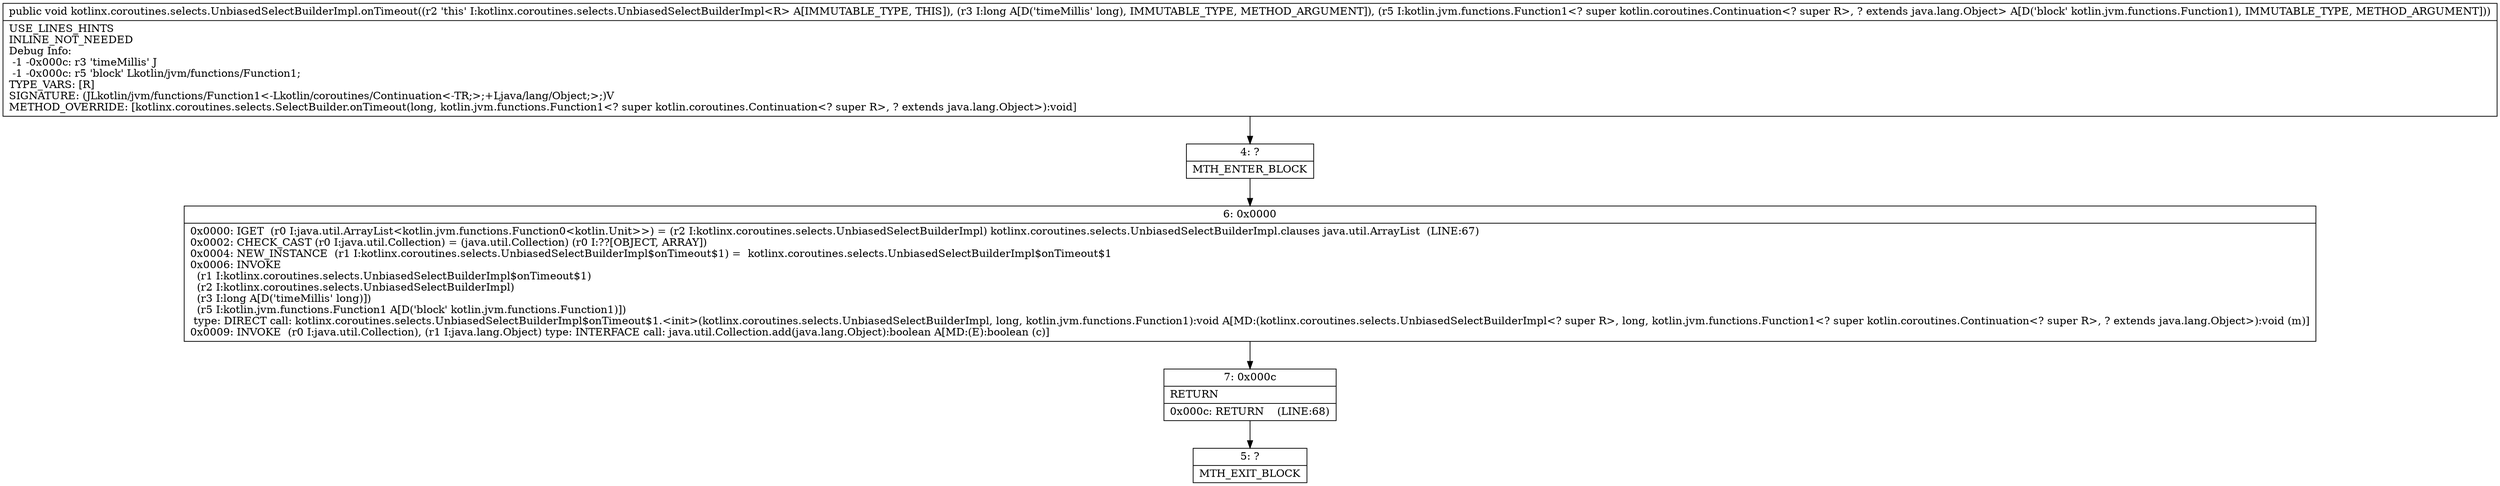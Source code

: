 digraph "CFG forkotlinx.coroutines.selects.UnbiasedSelectBuilderImpl.onTimeout(JLkotlin\/jvm\/functions\/Function1;)V" {
Node_4 [shape=record,label="{4\:\ ?|MTH_ENTER_BLOCK\l}"];
Node_6 [shape=record,label="{6\:\ 0x0000|0x0000: IGET  (r0 I:java.util.ArrayList\<kotlin.jvm.functions.Function0\<kotlin.Unit\>\>) = (r2 I:kotlinx.coroutines.selects.UnbiasedSelectBuilderImpl) kotlinx.coroutines.selects.UnbiasedSelectBuilderImpl.clauses java.util.ArrayList  (LINE:67)\l0x0002: CHECK_CAST (r0 I:java.util.Collection) = (java.util.Collection) (r0 I:??[OBJECT, ARRAY]) \l0x0004: NEW_INSTANCE  (r1 I:kotlinx.coroutines.selects.UnbiasedSelectBuilderImpl$onTimeout$1) =  kotlinx.coroutines.selects.UnbiasedSelectBuilderImpl$onTimeout$1 \l0x0006: INVOKE  \l  (r1 I:kotlinx.coroutines.selects.UnbiasedSelectBuilderImpl$onTimeout$1)\l  (r2 I:kotlinx.coroutines.selects.UnbiasedSelectBuilderImpl)\l  (r3 I:long A[D('timeMillis' long)])\l  (r5 I:kotlin.jvm.functions.Function1 A[D('block' kotlin.jvm.functions.Function1)])\l type: DIRECT call: kotlinx.coroutines.selects.UnbiasedSelectBuilderImpl$onTimeout$1.\<init\>(kotlinx.coroutines.selects.UnbiasedSelectBuilderImpl, long, kotlin.jvm.functions.Function1):void A[MD:(kotlinx.coroutines.selects.UnbiasedSelectBuilderImpl\<? super R\>, long, kotlin.jvm.functions.Function1\<? super kotlin.coroutines.Continuation\<? super R\>, ? extends java.lang.Object\>):void (m)]\l0x0009: INVOKE  (r0 I:java.util.Collection), (r1 I:java.lang.Object) type: INTERFACE call: java.util.Collection.add(java.lang.Object):boolean A[MD:(E):boolean (c)]\l}"];
Node_7 [shape=record,label="{7\:\ 0x000c|RETURN\l|0x000c: RETURN    (LINE:68)\l}"];
Node_5 [shape=record,label="{5\:\ ?|MTH_EXIT_BLOCK\l}"];
MethodNode[shape=record,label="{public void kotlinx.coroutines.selects.UnbiasedSelectBuilderImpl.onTimeout((r2 'this' I:kotlinx.coroutines.selects.UnbiasedSelectBuilderImpl\<R\> A[IMMUTABLE_TYPE, THIS]), (r3 I:long A[D('timeMillis' long), IMMUTABLE_TYPE, METHOD_ARGUMENT]), (r5 I:kotlin.jvm.functions.Function1\<? super kotlin.coroutines.Continuation\<? super R\>, ? extends java.lang.Object\> A[D('block' kotlin.jvm.functions.Function1), IMMUTABLE_TYPE, METHOD_ARGUMENT]))  | USE_LINES_HINTS\lINLINE_NOT_NEEDED\lDebug Info:\l  \-1 \-0x000c: r3 'timeMillis' J\l  \-1 \-0x000c: r5 'block' Lkotlin\/jvm\/functions\/Function1;\lTYPE_VARS: [R]\lSIGNATURE: (JLkotlin\/jvm\/functions\/Function1\<\-Lkotlin\/coroutines\/Continuation\<\-TR;\>;+Ljava\/lang\/Object;\>;)V\lMETHOD_OVERRIDE: [kotlinx.coroutines.selects.SelectBuilder.onTimeout(long, kotlin.jvm.functions.Function1\<? super kotlin.coroutines.Continuation\<? super R\>, ? extends java.lang.Object\>):void]\l}"];
MethodNode -> Node_4;Node_4 -> Node_6;
Node_6 -> Node_7;
Node_7 -> Node_5;
}

